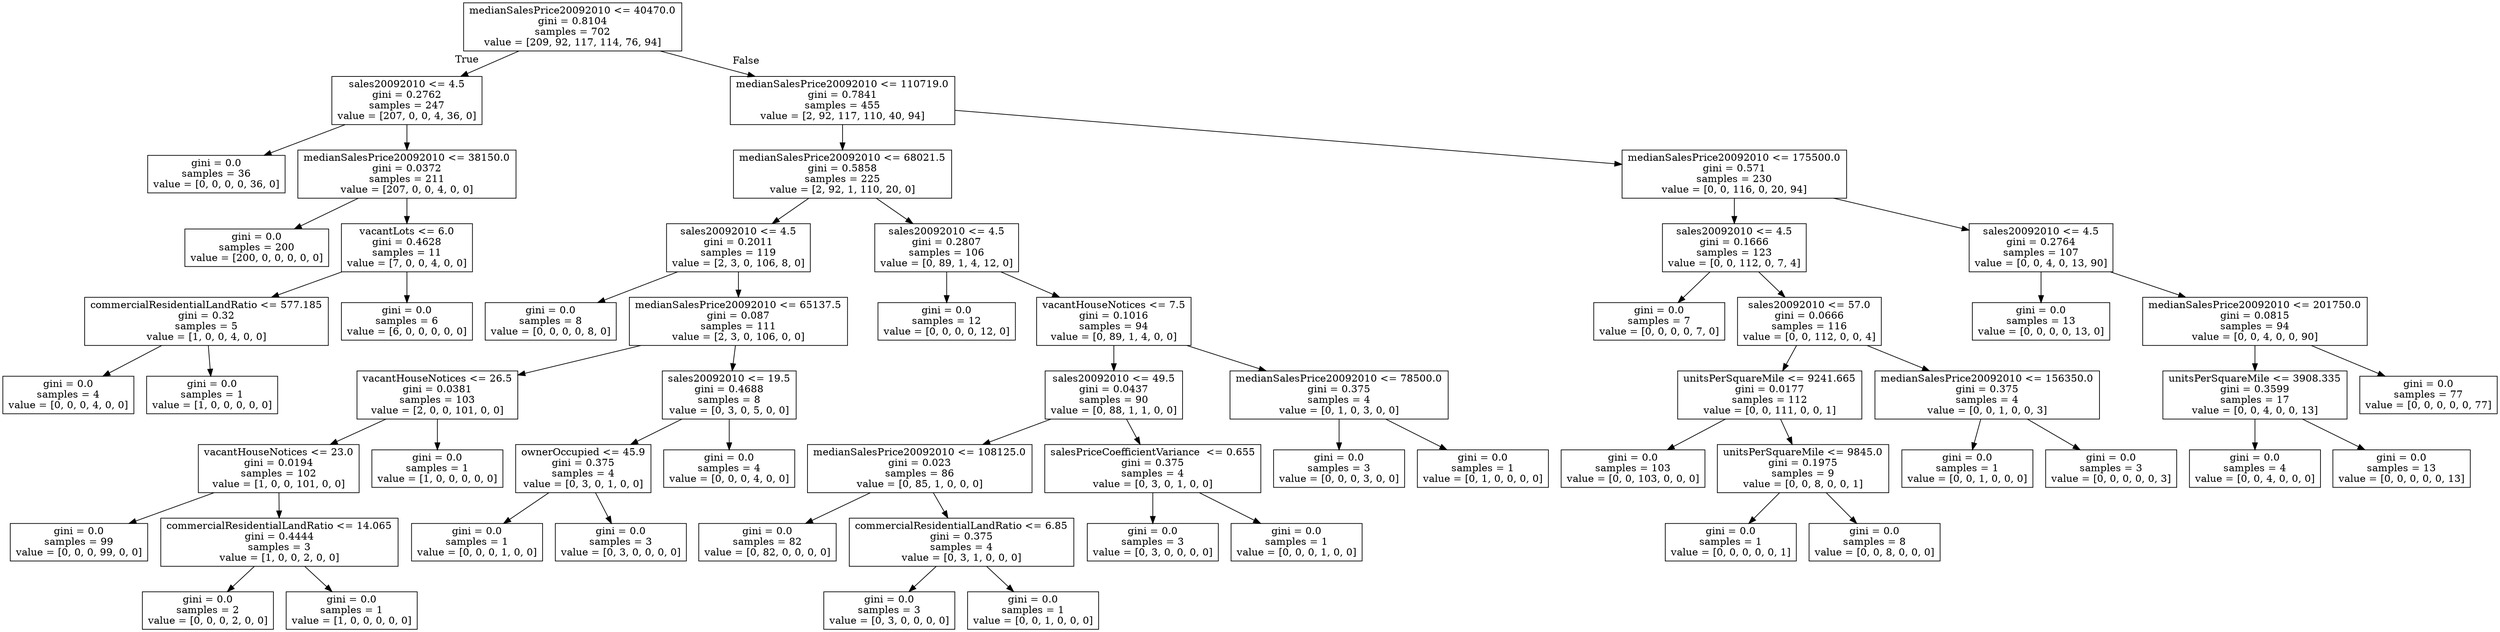 digraph Tree {
node [shape=box] ;
0 [label="medianSalesPrice20092010 <= 40470.0\ngini = 0.8104\nsamples = 702\nvalue = [209, 92, 117, 114, 76, 94]"] ;
1 [label="sales20092010 <= 4.5\ngini = 0.2762\nsamples = 247\nvalue = [207, 0, 0, 4, 36, 0]"] ;
0 -> 1 [labeldistance=2.5, labelangle=45, headlabel="True"] ;
2 [label="gini = 0.0\nsamples = 36\nvalue = [0, 0, 0, 0, 36, 0]"] ;
1 -> 2 ;
3 [label="medianSalesPrice20092010 <= 38150.0\ngini = 0.0372\nsamples = 211\nvalue = [207, 0, 0, 4, 0, 0]"] ;
1 -> 3 ;
4 [label="gini = 0.0\nsamples = 200\nvalue = [200, 0, 0, 0, 0, 0]"] ;
3 -> 4 ;
5 [label="vacantLots <= 6.0\ngini = 0.4628\nsamples = 11\nvalue = [7, 0, 0, 4, 0, 0]"] ;
3 -> 5 ;
6 [label="commercialResidentialLandRatio <= 577.185\ngini = 0.32\nsamples = 5\nvalue = [1, 0, 0, 4, 0, 0]"] ;
5 -> 6 ;
7 [label="gini = 0.0\nsamples = 4\nvalue = [0, 0, 0, 4, 0, 0]"] ;
6 -> 7 ;
8 [label="gini = 0.0\nsamples = 1\nvalue = [1, 0, 0, 0, 0, 0]"] ;
6 -> 8 ;
9 [label="gini = 0.0\nsamples = 6\nvalue = [6, 0, 0, 0, 0, 0]"] ;
5 -> 9 ;
10 [label="medianSalesPrice20092010 <= 110719.0\ngini = 0.7841\nsamples = 455\nvalue = [2, 92, 117, 110, 40, 94]"] ;
0 -> 10 [labeldistance=2.5, labelangle=-45, headlabel="False"] ;
11 [label="medianSalesPrice20092010 <= 68021.5\ngini = 0.5858\nsamples = 225\nvalue = [2, 92, 1, 110, 20, 0]"] ;
10 -> 11 ;
12 [label="sales20092010 <= 4.5\ngini = 0.2011\nsamples = 119\nvalue = [2, 3, 0, 106, 8, 0]"] ;
11 -> 12 ;
13 [label="gini = 0.0\nsamples = 8\nvalue = [0, 0, 0, 0, 8, 0]"] ;
12 -> 13 ;
14 [label="medianSalesPrice20092010 <= 65137.5\ngini = 0.087\nsamples = 111\nvalue = [2, 3, 0, 106, 0, 0]"] ;
12 -> 14 ;
15 [label="vacantHouseNotices <= 26.5\ngini = 0.0381\nsamples = 103\nvalue = [2, 0, 0, 101, 0, 0]"] ;
14 -> 15 ;
16 [label="vacantHouseNotices <= 23.0\ngini = 0.0194\nsamples = 102\nvalue = [1, 0, 0, 101, 0, 0]"] ;
15 -> 16 ;
17 [label="gini = 0.0\nsamples = 99\nvalue = [0, 0, 0, 99, 0, 0]"] ;
16 -> 17 ;
18 [label="commercialResidentialLandRatio <= 14.065\ngini = 0.4444\nsamples = 3\nvalue = [1, 0, 0, 2, 0, 0]"] ;
16 -> 18 ;
19 [label="gini = 0.0\nsamples = 2\nvalue = [0, 0, 0, 2, 0, 0]"] ;
18 -> 19 ;
20 [label="gini = 0.0\nsamples = 1\nvalue = [1, 0, 0, 0, 0, 0]"] ;
18 -> 20 ;
21 [label="gini = 0.0\nsamples = 1\nvalue = [1, 0, 0, 0, 0, 0]"] ;
15 -> 21 ;
22 [label="sales20092010 <= 19.5\ngini = 0.4688\nsamples = 8\nvalue = [0, 3, 0, 5, 0, 0]"] ;
14 -> 22 ;
23 [label="ownerOccupied <= 45.9\ngini = 0.375\nsamples = 4\nvalue = [0, 3, 0, 1, 0, 0]"] ;
22 -> 23 ;
24 [label="gini = 0.0\nsamples = 1\nvalue = [0, 0, 0, 1, 0, 0]"] ;
23 -> 24 ;
25 [label="gini = 0.0\nsamples = 3\nvalue = [0, 3, 0, 0, 0, 0]"] ;
23 -> 25 ;
26 [label="gini = 0.0\nsamples = 4\nvalue = [0, 0, 0, 4, 0, 0]"] ;
22 -> 26 ;
27 [label="sales20092010 <= 4.5\ngini = 0.2807\nsamples = 106\nvalue = [0, 89, 1, 4, 12, 0]"] ;
11 -> 27 ;
28 [label="gini = 0.0\nsamples = 12\nvalue = [0, 0, 0, 0, 12, 0]"] ;
27 -> 28 ;
29 [label="vacantHouseNotices <= 7.5\ngini = 0.1016\nsamples = 94\nvalue = [0, 89, 1, 4, 0, 0]"] ;
27 -> 29 ;
30 [label="sales20092010 <= 49.5\ngini = 0.0437\nsamples = 90\nvalue = [0, 88, 1, 1, 0, 0]"] ;
29 -> 30 ;
31 [label="medianSalesPrice20092010 <= 108125.0\ngini = 0.023\nsamples = 86\nvalue = [0, 85, 1, 0, 0, 0]"] ;
30 -> 31 ;
32 [label="gini = 0.0\nsamples = 82\nvalue = [0, 82, 0, 0, 0, 0]"] ;
31 -> 32 ;
33 [label="commercialResidentialLandRatio <= 6.85\ngini = 0.375\nsamples = 4\nvalue = [0, 3, 1, 0, 0, 0]"] ;
31 -> 33 ;
34 [label="gini = 0.0\nsamples = 3\nvalue = [0, 3, 0, 0, 0, 0]"] ;
33 -> 34 ;
35 [label="gini = 0.0\nsamples = 1\nvalue = [0, 0, 1, 0, 0, 0]"] ;
33 -> 35 ;
36 [label="salesPriceCoefficientVariance  <= 0.655\ngini = 0.375\nsamples = 4\nvalue = [0, 3, 0, 1, 0, 0]"] ;
30 -> 36 ;
37 [label="gini = 0.0\nsamples = 3\nvalue = [0, 3, 0, 0, 0, 0]"] ;
36 -> 37 ;
38 [label="gini = 0.0\nsamples = 1\nvalue = [0, 0, 0, 1, 0, 0]"] ;
36 -> 38 ;
39 [label="medianSalesPrice20092010 <= 78500.0\ngini = 0.375\nsamples = 4\nvalue = [0, 1, 0, 3, 0, 0]"] ;
29 -> 39 ;
40 [label="gini = 0.0\nsamples = 3\nvalue = [0, 0, 0, 3, 0, 0]"] ;
39 -> 40 ;
41 [label="gini = 0.0\nsamples = 1\nvalue = [0, 1, 0, 0, 0, 0]"] ;
39 -> 41 ;
42 [label="medianSalesPrice20092010 <= 175500.0\ngini = 0.571\nsamples = 230\nvalue = [0, 0, 116, 0, 20, 94]"] ;
10 -> 42 ;
43 [label="sales20092010 <= 4.5\ngini = 0.1666\nsamples = 123\nvalue = [0, 0, 112, 0, 7, 4]"] ;
42 -> 43 ;
44 [label="gini = 0.0\nsamples = 7\nvalue = [0, 0, 0, 0, 7, 0]"] ;
43 -> 44 ;
45 [label="sales20092010 <= 57.0\ngini = 0.0666\nsamples = 116\nvalue = [0, 0, 112, 0, 0, 4]"] ;
43 -> 45 ;
46 [label="unitsPerSquareMile <= 9241.665\ngini = 0.0177\nsamples = 112\nvalue = [0, 0, 111, 0, 0, 1]"] ;
45 -> 46 ;
47 [label="gini = 0.0\nsamples = 103\nvalue = [0, 0, 103, 0, 0, 0]"] ;
46 -> 47 ;
48 [label="unitsPerSquareMile <= 9845.0\ngini = 0.1975\nsamples = 9\nvalue = [0, 0, 8, 0, 0, 1]"] ;
46 -> 48 ;
49 [label="gini = 0.0\nsamples = 1\nvalue = [0, 0, 0, 0, 0, 1]"] ;
48 -> 49 ;
50 [label="gini = 0.0\nsamples = 8\nvalue = [0, 0, 8, 0, 0, 0]"] ;
48 -> 50 ;
51 [label="medianSalesPrice20092010 <= 156350.0\ngini = 0.375\nsamples = 4\nvalue = [0, 0, 1, 0, 0, 3]"] ;
45 -> 51 ;
52 [label="gini = 0.0\nsamples = 1\nvalue = [0, 0, 1, 0, 0, 0]"] ;
51 -> 52 ;
53 [label="gini = 0.0\nsamples = 3\nvalue = [0, 0, 0, 0, 0, 3]"] ;
51 -> 53 ;
54 [label="sales20092010 <= 4.5\ngini = 0.2764\nsamples = 107\nvalue = [0, 0, 4, 0, 13, 90]"] ;
42 -> 54 ;
55 [label="gini = 0.0\nsamples = 13\nvalue = [0, 0, 0, 0, 13, 0]"] ;
54 -> 55 ;
56 [label="medianSalesPrice20092010 <= 201750.0\ngini = 0.0815\nsamples = 94\nvalue = [0, 0, 4, 0, 0, 90]"] ;
54 -> 56 ;
57 [label="unitsPerSquareMile <= 3908.335\ngini = 0.3599\nsamples = 17\nvalue = [0, 0, 4, 0, 0, 13]"] ;
56 -> 57 ;
58 [label="gini = 0.0\nsamples = 4\nvalue = [0, 0, 4, 0, 0, 0]"] ;
57 -> 58 ;
59 [label="gini = 0.0\nsamples = 13\nvalue = [0, 0, 0, 0, 0, 13]"] ;
57 -> 59 ;
60 [label="gini = 0.0\nsamples = 77\nvalue = [0, 0, 0, 0, 0, 77]"] ;
56 -> 60 ;
}